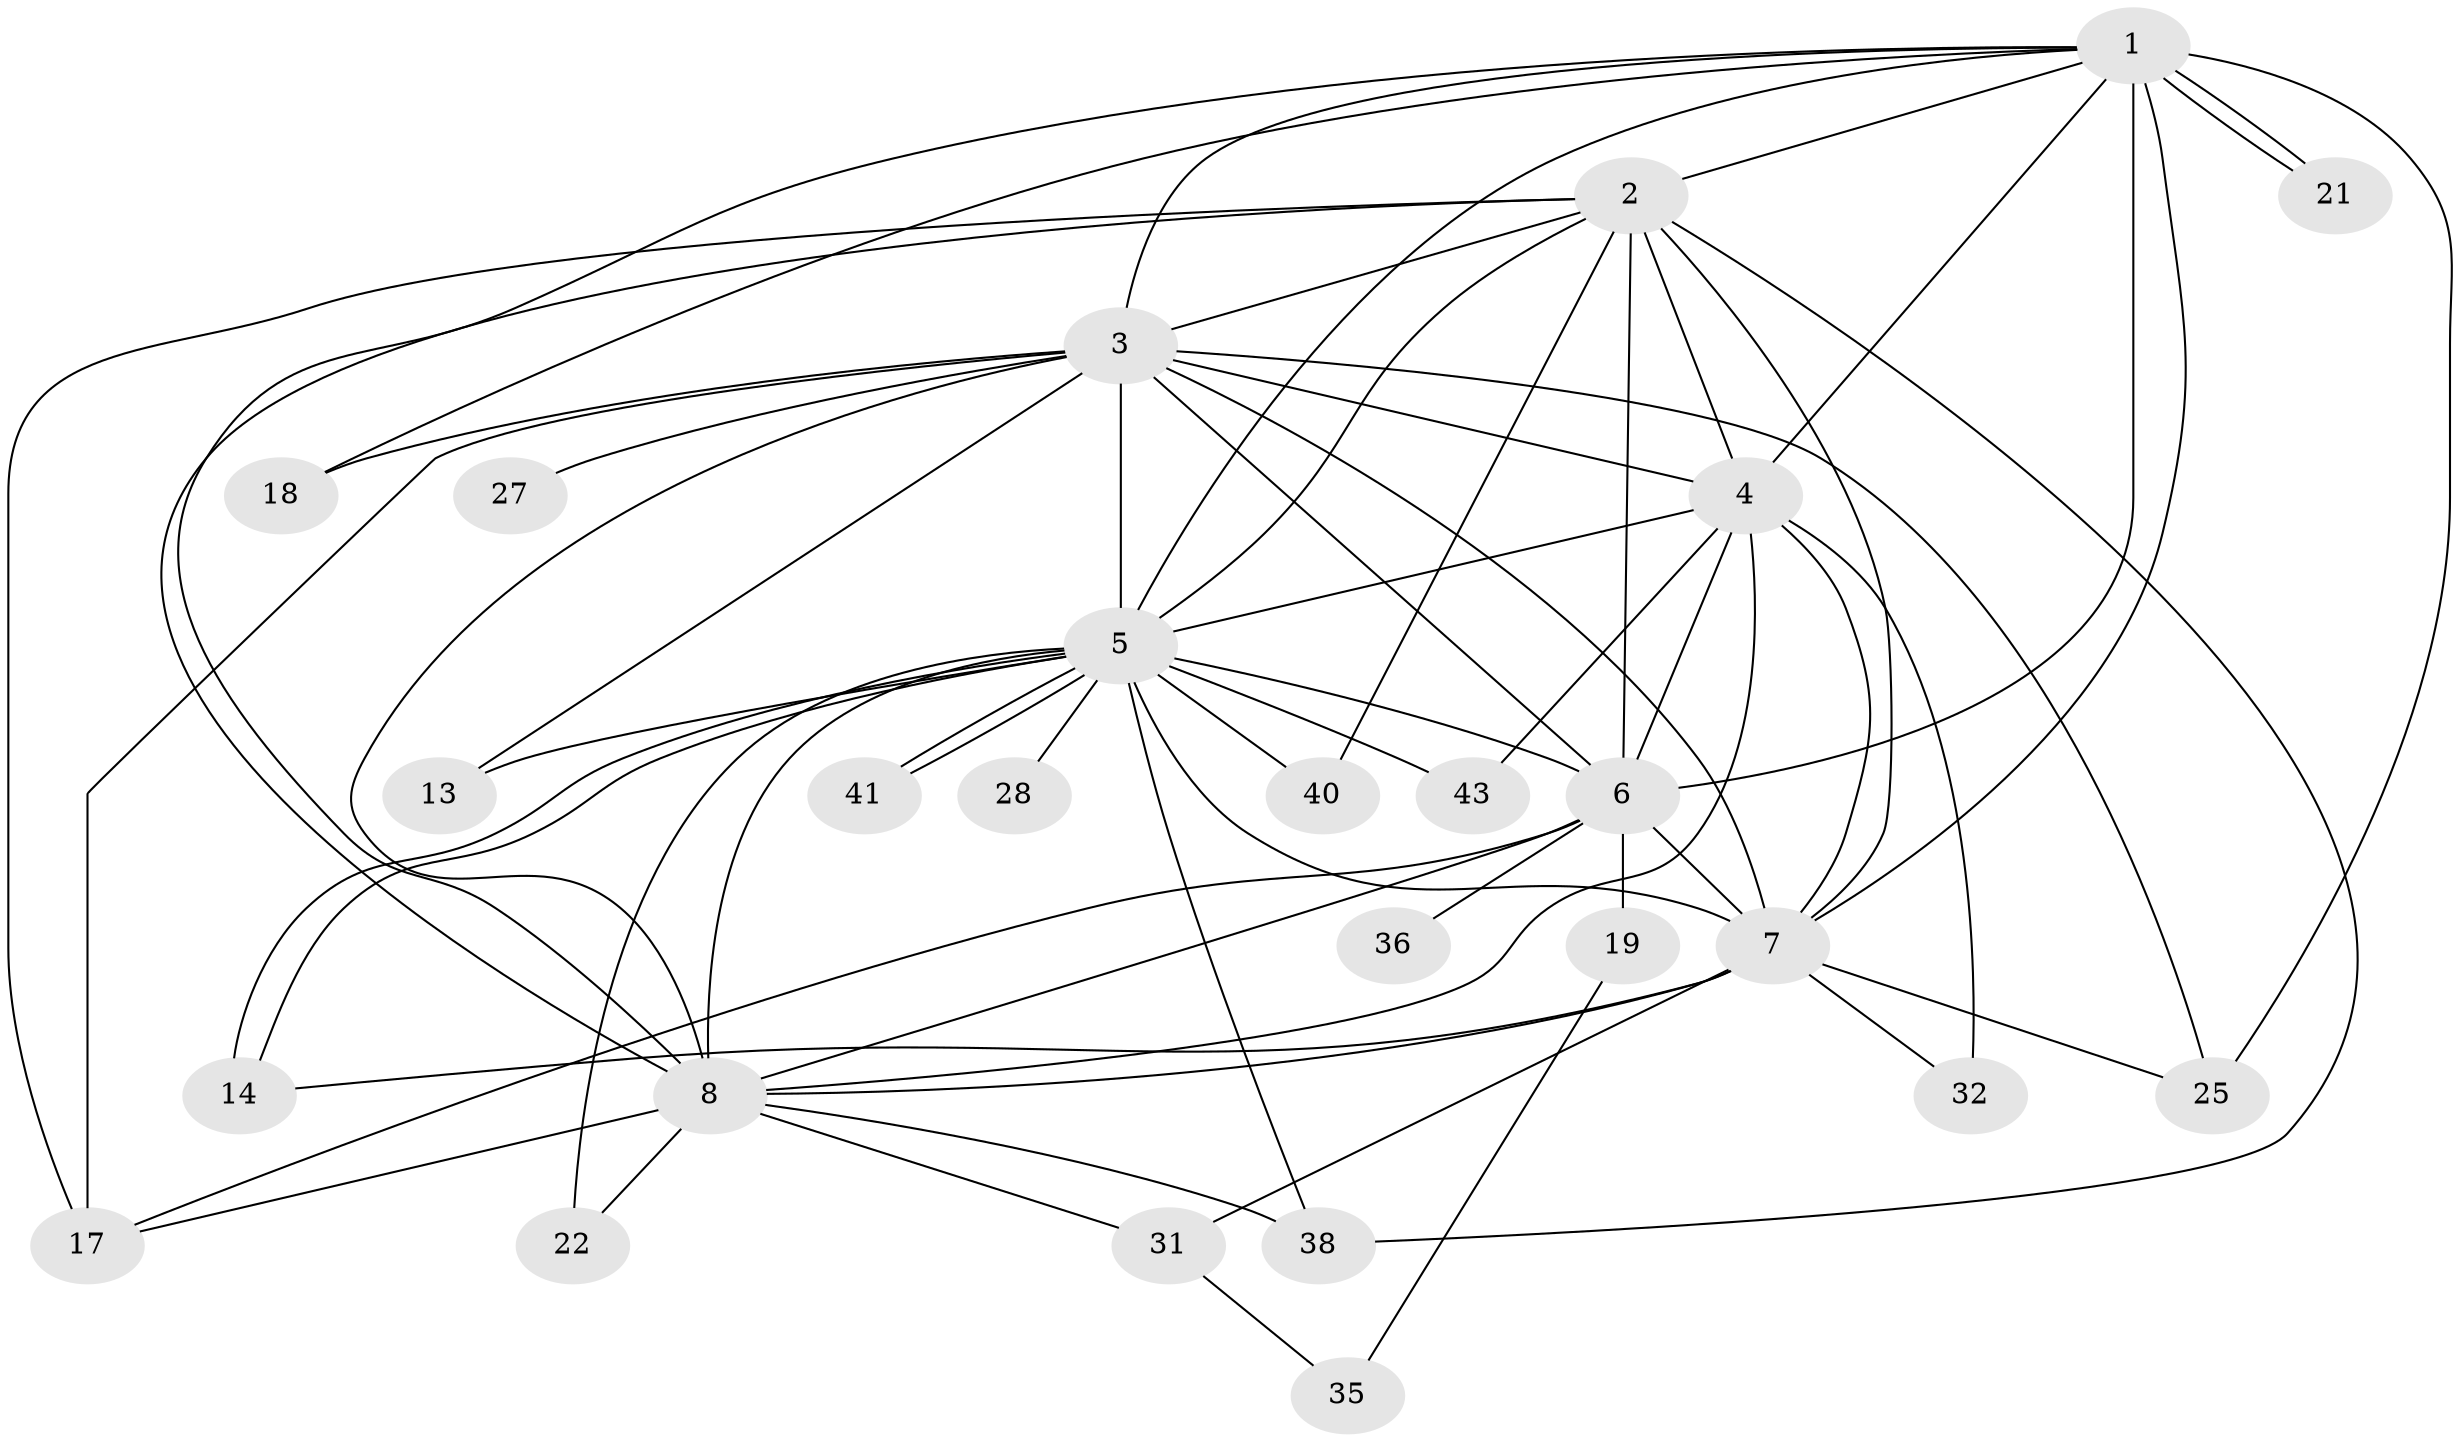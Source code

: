 // original degree distribution, {17: 0.038461538461538464, 15: 0.019230769230769232, 21: 0.038461538461538464, 11: 0.038461538461538464, 14: 0.038461538461538464, 12: 0.019230769230769232, 3: 0.11538461538461539, 6: 0.019230769230769232, 2: 0.5961538461538461, 5: 0.057692307692307696, 4: 0.019230769230769232}
// Generated by graph-tools (version 1.1) at 2025/13/03/09/25 04:13:58]
// undirected, 26 vertices, 65 edges
graph export_dot {
graph [start="1"]
  node [color=gray90,style=filled];
  1 [super="+16"];
  2;
  3 [super="+9+29+26+30+37"];
  4;
  5 [super="+12+39"];
  6 [super="+52+10+20+11+34"];
  7 [super="+33"];
  8;
  13;
  14 [super="+15+24"];
  17 [super="+23"];
  18;
  19;
  21;
  22;
  25 [super="+51"];
  27;
  28;
  31;
  32;
  35;
  36;
  38 [super="+50"];
  40;
  41;
  43;
  1 -- 2 [weight=2];
  1 -- 3 [weight=2];
  1 -- 4;
  1 -- 5;
  1 -- 6 [weight=5];
  1 -- 7;
  1 -- 8;
  1 -- 18;
  1 -- 21;
  1 -- 21;
  1 -- 25;
  2 -- 3 [weight=3];
  2 -- 4;
  2 -- 5;
  2 -- 6 [weight=3];
  2 -- 7;
  2 -- 8;
  2 -- 17;
  2 -- 40;
  2 -- 38;
  3 -- 4 [weight=2];
  3 -- 5 [weight=4];
  3 -- 6 [weight=5];
  3 -- 7 [weight=2];
  3 -- 8 [weight=3];
  3 -- 13;
  3 -- 18;
  3 -- 27 [weight=2];
  3 -- 25;
  3 -- 17 [weight=2];
  4 -- 5;
  4 -- 6 [weight=2];
  4 -- 7;
  4 -- 8;
  4 -- 32;
  4 -- 43;
  5 -- 6 [weight=4];
  5 -- 7;
  5 -- 8;
  5 -- 13;
  5 -- 14 [weight=2];
  5 -- 14;
  5 -- 28 [weight=2];
  5 -- 38;
  5 -- 40;
  5 -- 41;
  5 -- 41;
  5 -- 22;
  5 -- 43;
  6 -- 7 [weight=2];
  6 -- 8 [weight=2];
  6 -- 36 [weight=2];
  6 -- 19 [weight=2];
  6 -- 17;
  7 -- 8;
  7 -- 25;
  7 -- 31;
  7 -- 32;
  7 -- 14 [weight=2];
  8 -- 17;
  8 -- 22;
  8 -- 31;
  8 -- 38;
  19 -- 35;
  31 -- 35;
}
